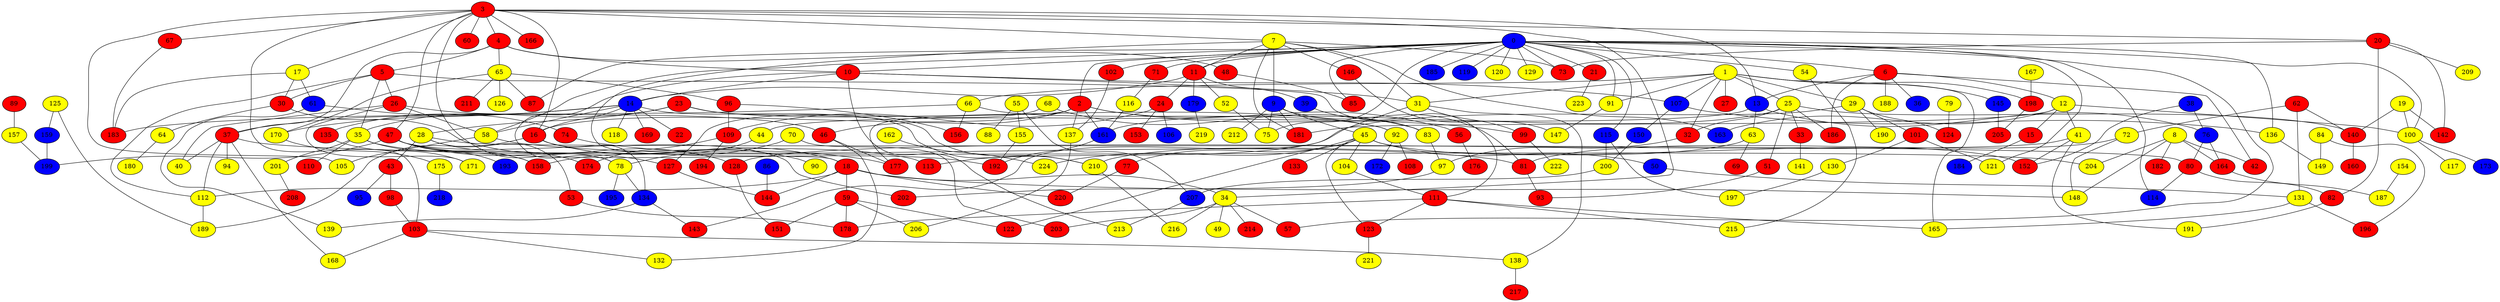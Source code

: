 graph {
0 [style = filled fillcolor = blue];
1 [style = filled fillcolor = yellow];
2 [style = filled fillcolor = red];
3 [style = filled fillcolor = red];
4 [style = filled fillcolor = red];
5 [style = filled fillcolor = red];
6 [style = filled fillcolor = red];
7 [style = filled fillcolor = yellow];
8 [style = filled fillcolor = yellow];
9 [style = filled fillcolor = blue];
10 [style = filled fillcolor = red];
11 [style = filled fillcolor = red];
12 [style = filled fillcolor = yellow];
13 [style = filled fillcolor = blue];
14 [style = filled fillcolor = blue];
15 [style = filled fillcolor = red];
16 [style = filled fillcolor = red];
17 [style = filled fillcolor = yellow];
18 [style = filled fillcolor = red];
19 [style = filled fillcolor = yellow];
20 [style = filled fillcolor = red];
21 [style = filled fillcolor = red];
22 [style = filled fillcolor = red];
23 [style = filled fillcolor = red];
24 [style = filled fillcolor = red];
25 [style = filled fillcolor = yellow];
26 [style = filled fillcolor = red];
27 [style = filled fillcolor = red];
28 [style = filled fillcolor = yellow];
29 [style = filled fillcolor = yellow];
30 [style = filled fillcolor = red];
31 [style = filled fillcolor = yellow];
32 [style = filled fillcolor = red];
33 [style = filled fillcolor = red];
34 [style = filled fillcolor = yellow];
35 [style = filled fillcolor = yellow];
36 [style = filled fillcolor = blue];
37 [style = filled fillcolor = red];
38 [style = filled fillcolor = blue];
39 [style = filled fillcolor = blue];
40 [style = filled fillcolor = yellow];
41 [style = filled fillcolor = yellow];
42 [style = filled fillcolor = red];
43 [style = filled fillcolor = red];
44 [style = filled fillcolor = yellow];
45 [style = filled fillcolor = yellow];
46 [style = filled fillcolor = red];
47 [style = filled fillcolor = red];
48 [style = filled fillcolor = red];
49 [style = filled fillcolor = yellow];
50 [style = filled fillcolor = blue];
51 [style = filled fillcolor = red];
52 [style = filled fillcolor = yellow];
53 [style = filled fillcolor = red];
54 [style = filled fillcolor = yellow];
55 [style = filled fillcolor = yellow];
56 [style = filled fillcolor = red];
57 [style = filled fillcolor = red];
58 [style = filled fillcolor = yellow];
59 [style = filled fillcolor = red];
60 [style = filled fillcolor = red];
61 [style = filled fillcolor = blue];
62 [style = filled fillcolor = red];
63 [style = filled fillcolor = yellow];
64 [style = filled fillcolor = yellow];
65 [style = filled fillcolor = yellow];
66 [style = filled fillcolor = yellow];
67 [style = filled fillcolor = red];
68 [style = filled fillcolor = yellow];
69 [style = filled fillcolor = red];
70 [style = filled fillcolor = yellow];
71 [style = filled fillcolor = red];
72 [style = filled fillcolor = yellow];
73 [style = filled fillcolor = red];
74 [style = filled fillcolor = red];
75 [style = filled fillcolor = yellow];
76 [style = filled fillcolor = blue];
77 [style = filled fillcolor = red];
78 [style = filled fillcolor = yellow];
79 [style = filled fillcolor = yellow];
80 [style = filled fillcolor = red];
81 [style = filled fillcolor = red];
82 [style = filled fillcolor = red];
83 [style = filled fillcolor = yellow];
84 [style = filled fillcolor = yellow];
85 [style = filled fillcolor = red];
86 [style = filled fillcolor = blue];
87 [style = filled fillcolor = red];
88 [style = filled fillcolor = yellow];
89 [style = filled fillcolor = red];
90 [style = filled fillcolor = yellow];
91 [style = filled fillcolor = yellow];
92 [style = filled fillcolor = yellow];
93 [style = filled fillcolor = red];
94 [style = filled fillcolor = yellow];
95 [style = filled fillcolor = blue];
96 [style = filled fillcolor = red];
97 [style = filled fillcolor = yellow];
98 [style = filled fillcolor = red];
99 [style = filled fillcolor = red];
100 [style = filled fillcolor = yellow];
101 [style = filled fillcolor = red];
102 [style = filled fillcolor = red];
103 [style = filled fillcolor = red];
104 [style = filled fillcolor = yellow];
105 [style = filled fillcolor = yellow];
106 [style = filled fillcolor = blue];
107 [style = filled fillcolor = blue];
108 [style = filled fillcolor = red];
109 [style = filled fillcolor = red];
110 [style = filled fillcolor = red];
111 [style = filled fillcolor = red];
112 [style = filled fillcolor = yellow];
113 [style = filled fillcolor = red];
114 [style = filled fillcolor = blue];
115 [style = filled fillcolor = blue];
116 [style = filled fillcolor = yellow];
117 [style = filled fillcolor = yellow];
118 [style = filled fillcolor = yellow];
119 [style = filled fillcolor = blue];
120 [style = filled fillcolor = yellow];
121 [style = filled fillcolor = yellow];
122 [style = filled fillcolor = red];
123 [style = filled fillcolor = red];
124 [style = filled fillcolor = red];
125 [style = filled fillcolor = yellow];
126 [style = filled fillcolor = yellow];
127 [style = filled fillcolor = red];
128 [style = filled fillcolor = red];
129 [style = filled fillcolor = yellow];
130 [style = filled fillcolor = yellow];
131 [style = filled fillcolor = yellow];
132 [style = filled fillcolor = yellow];
133 [style = filled fillcolor = red];
134 [style = filled fillcolor = blue];
135 [style = filled fillcolor = red];
136 [style = filled fillcolor = yellow];
137 [style = filled fillcolor = yellow];
138 [style = filled fillcolor = yellow];
139 [style = filled fillcolor = yellow];
140 [style = filled fillcolor = red];
141 [style = filled fillcolor = yellow];
142 [style = filled fillcolor = red];
143 [style = filled fillcolor = red];
144 [style = filled fillcolor = red];
145 [style = filled fillcolor = blue];
146 [style = filled fillcolor = red];
147 [style = filled fillcolor = yellow];
148 [style = filled fillcolor = yellow];
149 [style = filled fillcolor = yellow];
150 [style = filled fillcolor = blue];
151 [style = filled fillcolor = red];
152 [style = filled fillcolor = red];
153 [style = filled fillcolor = red];
154 [style = filled fillcolor = yellow];
155 [style = filled fillcolor = yellow];
156 [style = filled fillcolor = red];
157 [style = filled fillcolor = yellow];
158 [style = filled fillcolor = red];
159 [style = filled fillcolor = blue];
160 [style = filled fillcolor = red];
161 [style = filled fillcolor = blue];
162 [style = filled fillcolor = yellow];
163 [style = filled fillcolor = blue];
164 [style = filled fillcolor = red];
165 [style = filled fillcolor = yellow];
166 [style = filled fillcolor = red];
167 [style = filled fillcolor = yellow];
168 [style = filled fillcolor = yellow];
169 [style = filled fillcolor = red];
170 [style = filled fillcolor = yellow];
171 [style = filled fillcolor = yellow];
172 [style = filled fillcolor = blue];
173 [style = filled fillcolor = blue];
174 [style = filled fillcolor = red];
175 [style = filled fillcolor = yellow];
176 [style = filled fillcolor = red];
177 [style = filled fillcolor = red];
178 [style = filled fillcolor = red];
179 [style = filled fillcolor = blue];
180 [style = filled fillcolor = yellow];
181 [style = filled fillcolor = red];
182 [style = filled fillcolor = red];
183 [style = filled fillcolor = red];
184 [style = filled fillcolor = blue];
185 [style = filled fillcolor = blue];
186 [style = filled fillcolor = red];
187 [style = filled fillcolor = yellow];
188 [style = filled fillcolor = yellow];
189 [style = filled fillcolor = yellow];
190 [style = filled fillcolor = yellow];
191 [style = filled fillcolor = yellow];
192 [style = filled fillcolor = red];
193 [style = filled fillcolor = blue];
194 [style = filled fillcolor = red];
195 [style = filled fillcolor = blue];
196 [style = filled fillcolor = red];
197 [style = filled fillcolor = yellow];
198 [style = filled fillcolor = red];
199 [style = filled fillcolor = blue];
200 [style = filled fillcolor = yellow];
201 [style = filled fillcolor = yellow];
202 [style = filled fillcolor = red];
203 [style = filled fillcolor = red];
204 [style = filled fillcolor = yellow];
205 [style = filled fillcolor = red];
206 [style = filled fillcolor = yellow];
207 [style = filled fillcolor = blue];
208 [style = filled fillcolor = red];
209 [style = filled fillcolor = yellow];
210 [style = filled fillcolor = yellow];
211 [style = filled fillcolor = red];
212 [style = filled fillcolor = yellow];
213 [style = filled fillcolor = yellow];
214 [style = filled fillcolor = red];
215 [style = filled fillcolor = yellow];
216 [style = filled fillcolor = yellow];
217 [style = filled fillcolor = red];
218 [style = filled fillcolor = blue];
219 [style = filled fillcolor = yellow];
220 [style = filled fillcolor = red];
221 [style = filled fillcolor = yellow];
222 [style = filled fillcolor = yellow];
223 [style = filled fillcolor = yellow];
224 [style = filled fillcolor = yellow];
0 -- 11;
0 -- 10;
0 -- 6;
0 -- 2;
0 -- 21;
0 -- 54;
0 -- 57;
0 -- 58;
0 -- 71;
0 -- 73;
0 -- 75;
0 -- 85;
0 -- 87;
0 -- 91;
0 -- 100;
0 -- 102;
0 -- 114;
0 -- 115;
0 -- 119;
0 -- 120;
0 -- 121;
0 -- 129;
0 -- 136;
0 -- 185;
1 -- 25;
1 -- 27;
1 -- 29;
1 -- 31;
1 -- 32;
1 -- 66;
1 -- 91;
1 -- 107;
1 -- 145;
1 -- 165;
1 -- 198;
2 -- 16;
2 -- 46;
2 -- 56;
2 -- 99;
2 -- 137;
2 -- 161;
2 -- 177;
3 -- 4;
3 -- 7;
3 -- 13;
3 -- 16;
3 -- 17;
3 -- 20;
3 -- 34;
3 -- 47;
3 -- 60;
3 -- 67;
3 -- 78;
3 -- 103;
3 -- 105;
3 -- 166;
4 -- 5;
4 -- 10;
4 -- 37;
4 -- 48;
4 -- 65;
5 -- 26;
5 -- 30;
5 -- 35;
5 -- 111;
5 -- 112;
6 -- 12;
6 -- 13;
6 -- 36;
6 -- 42;
6 -- 186;
6 -- 188;
7 -- 9;
7 -- 11;
7 -- 18;
7 -- 31;
7 -- 73;
7 -- 146;
7 -- 163;
7 -- 181;
8 -- 42;
8 -- 148;
8 -- 164;
8 -- 182;
8 -- 204;
9 -- 45;
9 -- 75;
9 -- 81;
9 -- 181;
9 -- 212;
10 -- 14;
10 -- 31;
10 -- 78;
10 -- 107;
10 -- 213;
11 -- 14;
11 -- 24;
11 -- 39;
11 -- 52;
11 -- 179;
12 -- 15;
12 -- 100;
12 -- 41;
12 -- 163;
12 -- 181;
13 -- 44;
13 -- 63;
13 -- 76;
14 -- 16;
14 -- 22;
14 -- 37;
14 -- 58;
14 -- 118;
14 -- 135;
14 -- 169;
14 -- 170;
14 -- 210;
15 -- 184;
16 -- 18;
16 -- 90;
16 -- 134;
16 -- 189;
17 -- 30;
17 -- 61;
17 -- 183;
18 -- 34;
18 -- 59;
18 -- 112;
18 -- 144;
18 -- 148;
18 -- 220;
19 -- 100;
19 -- 140;
19 -- 142;
20 -- 73;
20 -- 82;
20 -- 142;
20 -- 209;
21 -- 223;
23 -- 28;
23 -- 35;
23 -- 92;
23 -- 210;
24 -- 106;
24 -- 109;
24 -- 153;
25 -- 32;
25 -- 33;
25 -- 51;
25 -- 140;
25 -- 161;
25 -- 186;
26 -- 40;
26 -- 46;
26 -- 58;
26 -- 171;
28 -- 43;
28 -- 53;
28 -- 80;
28 -- 174;
29 -- 101;
29 -- 113;
29 -- 124;
29 -- 190;
30 -- 64;
30 -- 128;
31 -- 99;
31 -- 138;
31 -- 143;
32 -- 97;
33 -- 141;
34 -- 49;
34 -- 57;
34 -- 203;
34 -- 214;
34 -- 216;
35 -- 110;
35 -- 113;
35 -- 158;
35 -- 201;
37 -- 40;
37 -- 94;
37 -- 112;
37 -- 168;
37 -- 204;
38 -- 76;
38 -- 152;
39 -- 83;
43 -- 95;
43 -- 98;
44 -- 78;
45 -- 50;
45 -- 77;
45 -- 104;
45 -- 122;
45 -- 123;
45 -- 133;
45 -- 152;
45 -- 224;
46 -- 132;
46 -- 177;
47 -- 127;
47 -- 158;
47 -- 192;
47 -- 193;
47 -- 199;
47 -- 202;
48 -- 85;
50 -- 131;
51 -- 93;
52 -- 75;
53 -- 178;
54 -- 215;
55 -- 88;
55 -- 155;
55 -- 207;
56 -- 176;
58 -- 81;
58 -- 105;
59 -- 122;
59 -- 151;
59 -- 178;
59 -- 206;
61 -- 74;
61 -- 139;
62 -- 72;
62 -- 131;
62 -- 140;
63 -- 69;
63 -- 210;
64 -- 180;
65 -- 87;
65 -- 96;
65 -- 126;
65 -- 170;
65 -- 211;
66 -- 92;
66 -- 156;
66 -- 183;
67 -- 183;
68 -- 83;
68 -- 127;
70 -- 158;
70 -- 203;
71 -- 116;
72 -- 81;
72 -- 148;
74 -- 177;
76 -- 80;
76 -- 164;
77 -- 220;
78 -- 134;
78 -- 195;
79 -- 124;
80 -- 82;
80 -- 114;
81 -- 93;
82 -- 191;
83 -- 97;
84 -- 149;
84 -- 196;
86 -- 144;
89 -- 157;
91 -- 147;
92 -- 108;
92 -- 172;
96 -- 109;
96 -- 156;
97 -- 202;
98 -- 103;
99 -- 222;
100 -- 117;
100 -- 173;
101 -- 121;
101 -- 130;
102 -- 137;
103 -- 132;
103 -- 138;
103 -- 168;
104 -- 111;
107 -- 136;
107 -- 150;
109 -- 174;
109 -- 194;
111 -- 123;
111 -- 165;
111 -- 178;
111 -- 215;
112 -- 189;
115 -- 197;
115 -- 200;
41 -- 128;
41 -- 152;
41 -- 191;
116 -- 161;
123 -- 221;
125 -- 159;
125 -- 189;
127 -- 144;
128 -- 151;
130 -- 197;
131 -- 165;
131 -- 196;
134 -- 139;
134 -- 143;
135 -- 171;
136 -- 149;
137 -- 206;
138 -- 217;
140 -- 160;
145 -- 205;
146 -- 147;
150 -- 200;
154 -- 187;
155 -- 192;
157 -- 199;
159 -- 199;
161 -- 192;
162 -- 224;
164 -- 187;
167 -- 198;
170 -- 175;
175 -- 218;
179 -- 219;
198 -- 205;
200 -- 207;
201 -- 208;
207 -- 213;
210 -- 216;
}
